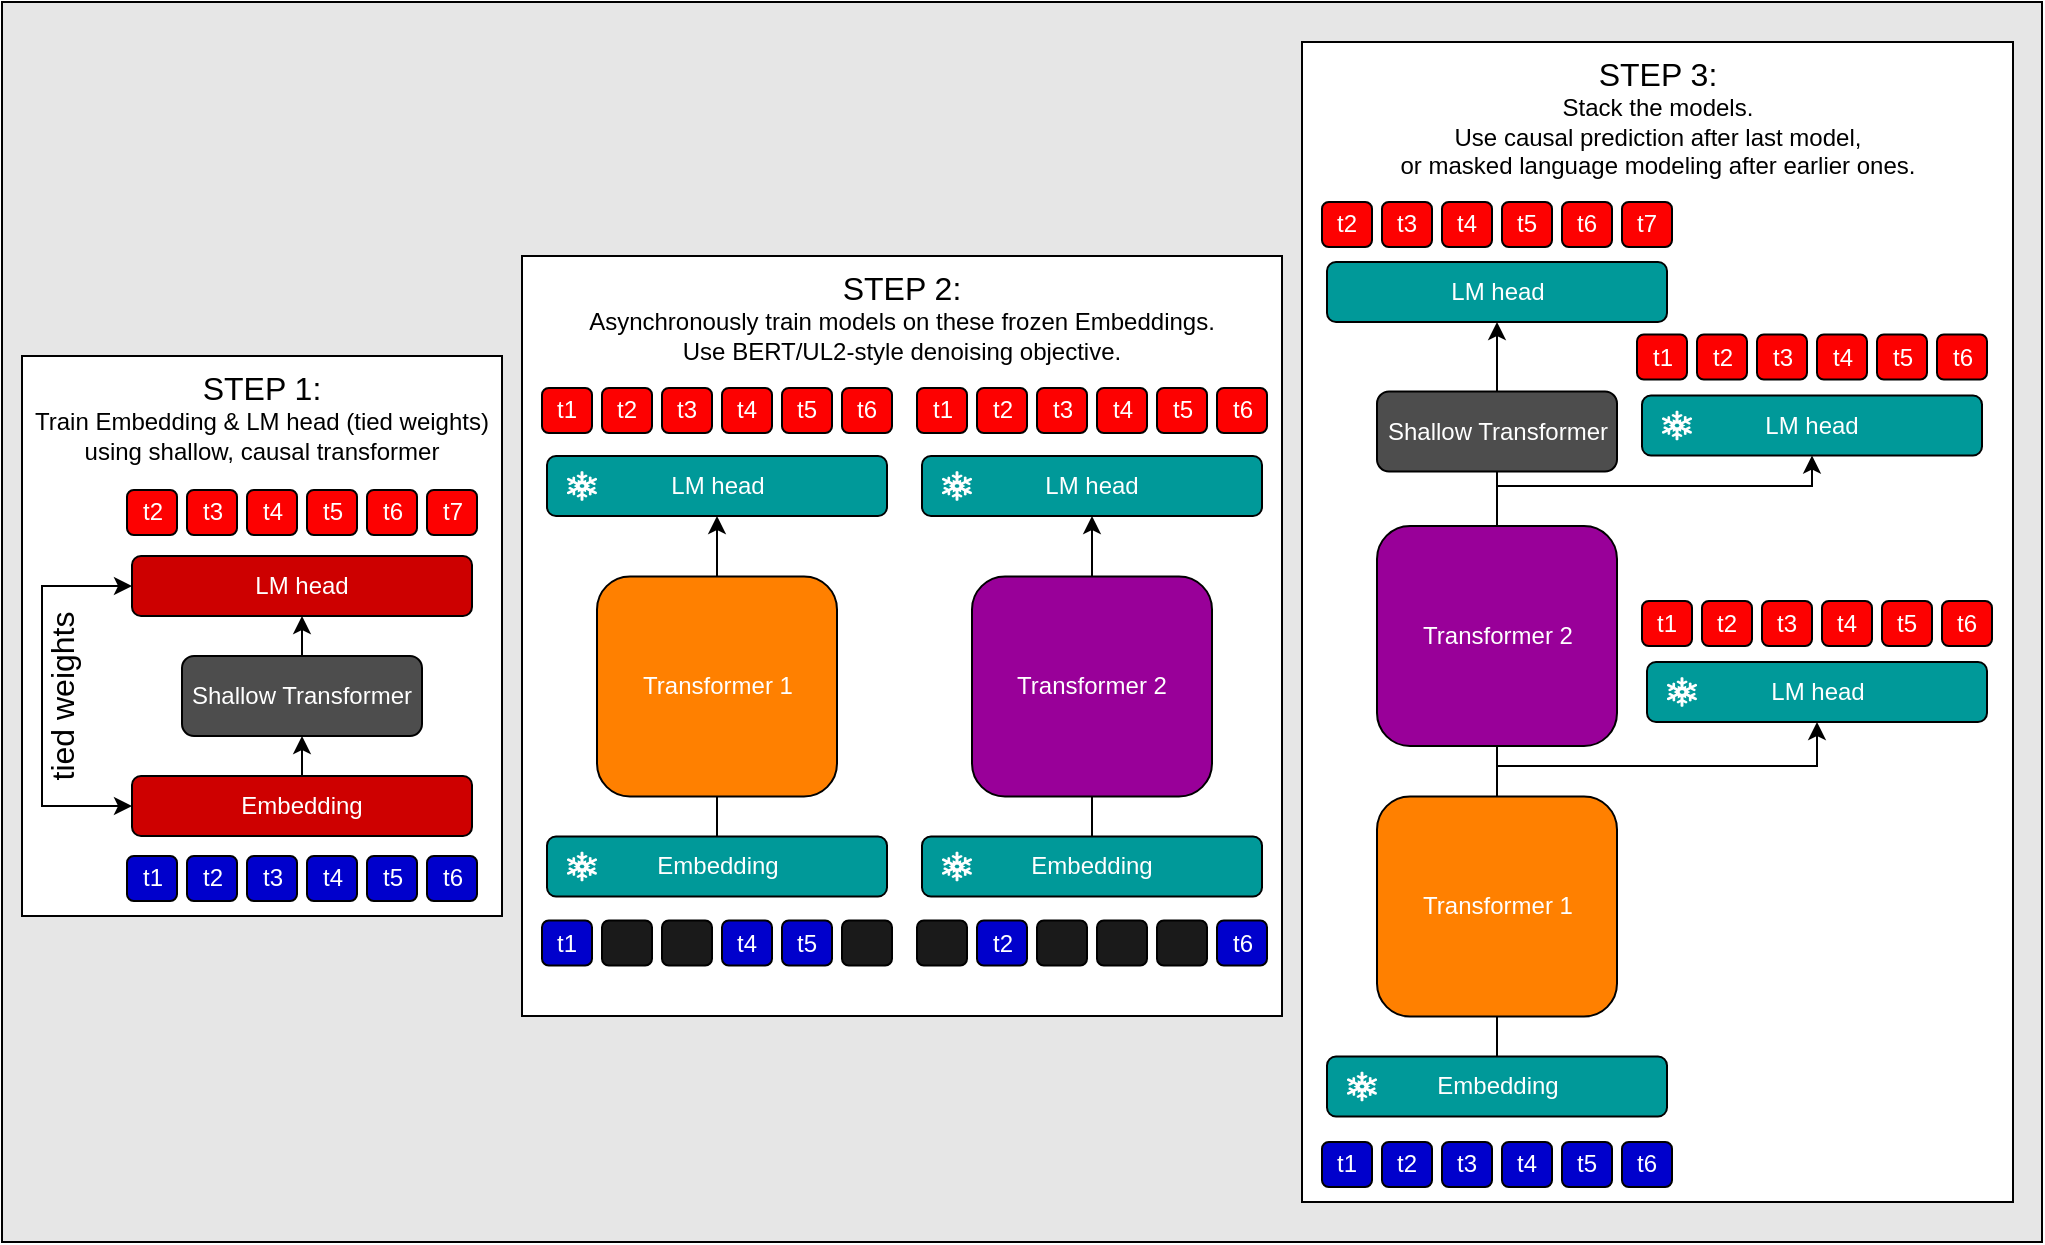 <mxfile version="26.0.7">
  <diagram name="Seite-1" id="cMu12UTUHUqs-usWebE3">
    <mxGraphModel dx="1908" dy="1348" grid="1" gridSize="10" guides="1" tooltips="1" connect="1" arrows="1" fold="1" page="1" pageScale="1" pageWidth="827" pageHeight="1169" math="0" shadow="0">
      <root>
        <mxCell id="0" />
        <mxCell id="1" parent="0" />
        <mxCell id="xzsMohgyKiFTP4IFyMZj-1" value="" style="rounded=0;whiteSpace=wrap;html=1;fillColor=light-dark(#e6e6e6, #ededed);" vertex="1" parent="1">
          <mxGeometry x="20" y="10" width="1020" height="620" as="geometry" />
        </mxCell>
        <mxCell id="xzsMohgyKiFTP4IFyMZj-2" value="&lt;font style=&quot;font-size: 16px;&quot;&gt;STEP 3:&lt;/font&gt;&lt;div&gt;&lt;span style=&quot;background-color: transparent; color: light-dark(rgb(0, 0, 0), rgb(255, 255, 255));&quot;&gt;Stack the models.&lt;/span&gt;&lt;/div&gt;&lt;div&gt;&lt;span style=&quot;background-color: transparent; color: light-dark(rgb(0, 0, 0), rgb(255, 255, 255));&quot;&gt;Use causal prediction after last model,&lt;/span&gt;&lt;/div&gt;&lt;div&gt;&lt;span style=&quot;background-color: transparent; color: light-dark(rgb(0, 0, 0), rgb(255, 255, 255));&quot;&gt;or masked language modeling after earlier ones.&lt;/span&gt;&lt;br&gt;&lt;/div&gt;" style="rounded=0;whiteSpace=wrap;html=1;fillColor=#FFFFFF;verticalAlign=top;" vertex="1" parent="1">
          <mxGeometry x="670" y="30" width="355.5" height="580" as="geometry" />
        </mxCell>
        <mxCell id="xzsMohgyKiFTP4IFyMZj-3" value="&lt;font style=&quot;font-size: 16px;&quot;&gt;STEP 2:&lt;/font&gt;&lt;div&gt;Asynchronously train models on these frozen Embeddings.&lt;/div&gt;&lt;div&gt;Use BERT/UL2-style denoising objective.&lt;/div&gt;" style="rounded=0;whiteSpace=wrap;html=1;fillColor=#FFFFFF;verticalAlign=top;" vertex="1" parent="1">
          <mxGeometry x="280" y="137" width="380" height="380" as="geometry" />
        </mxCell>
        <mxCell id="xzsMohgyKiFTP4IFyMZj-4" value="&lt;font style=&quot;font-size: 16px;&quot;&gt;STEP 1:&lt;/font&gt;&lt;div&gt;Train Embedding &amp;amp; LM head (tied weights)&lt;/div&gt;&lt;div&gt;using shallow, causal transformer&lt;/div&gt;" style="rounded=0;whiteSpace=wrap;html=1;fillColor=#FFFFFF;verticalAlign=top;" vertex="1" parent="1">
          <mxGeometry x="30" y="187" width="240" height="280" as="geometry" />
        </mxCell>
        <mxCell id="xzsMohgyKiFTP4IFyMZj-5" style="edgeStyle=orthogonalEdgeStyle;rounded=0;orthogonalLoop=1;jettySize=auto;html=1;exitX=0.5;exitY=0;exitDx=0;exitDy=0;entryX=0.5;entryY=1;entryDx=0;entryDy=0;" edge="1" parent="1" source="xzsMohgyKiFTP4IFyMZj-27" target="xzsMohgyKiFTP4IFyMZj-31">
          <mxGeometry relative="1" as="geometry" />
        </mxCell>
        <mxCell id="xzsMohgyKiFTP4IFyMZj-6" style="edgeStyle=orthogonalEdgeStyle;rounded=0;orthogonalLoop=1;jettySize=auto;html=1;exitX=0.5;exitY=0;exitDx=0;exitDy=0;entryX=0.5;entryY=1;entryDx=0;entryDy=0;" edge="1" parent="1" source="xzsMohgyKiFTP4IFyMZj-7" target="xzsMohgyKiFTP4IFyMZj-12">
          <mxGeometry relative="1" as="geometry" />
        </mxCell>
        <mxCell id="xzsMohgyKiFTP4IFyMZj-7" value="Embedding" style="rounded=1;whiteSpace=wrap;html=1;fillColor=light-dark(#ce0000, #ffa3a3);fontColor=#FFFFFF;" vertex="1" parent="1">
          <mxGeometry x="85" y="397" width="170" height="30" as="geometry" />
        </mxCell>
        <mxCell id="xzsMohgyKiFTP4IFyMZj-8" value="LM head" style="rounded=1;whiteSpace=wrap;html=1;fillColor=light-dark(#cd0000, #ffa3a3);fontColor=#FFFFFF;" vertex="1" parent="1">
          <mxGeometry x="85" y="287" width="170" height="30" as="geometry" />
        </mxCell>
        <mxCell id="xzsMohgyKiFTP4IFyMZj-9" value="" style="endArrow=classic;startArrow=classic;html=1;rounded=0;entryX=0;entryY=0.5;entryDx=0;entryDy=0;exitX=0;exitY=0.5;exitDx=0;exitDy=0;" edge="1" parent="1" source="xzsMohgyKiFTP4IFyMZj-7" target="xzsMohgyKiFTP4IFyMZj-8">
          <mxGeometry width="50" height="50" relative="1" as="geometry">
            <mxPoint x="190" y="367" as="sourcePoint" />
            <mxPoint x="240" y="317" as="targetPoint" />
            <Array as="points">
              <mxPoint x="40" y="412" />
              <mxPoint x="40" y="302" />
            </Array>
          </mxGeometry>
        </mxCell>
        <mxCell id="xzsMohgyKiFTP4IFyMZj-10" value="&lt;font style=&quot;font-size: 16px;&quot;&gt;tied weights&lt;/font&gt;" style="edgeLabel;html=1;align=center;verticalAlign=middle;resizable=0;points=[];rotation=-90;labelBackgroundColor=none;" vertex="1" connectable="0" parent="xzsMohgyKiFTP4IFyMZj-9">
          <mxGeometry x="-0.035" y="-1" relative="1" as="geometry">
            <mxPoint x="9" y="-3" as="offset" />
          </mxGeometry>
        </mxCell>
        <mxCell id="xzsMohgyKiFTP4IFyMZj-11" style="edgeStyle=orthogonalEdgeStyle;rounded=0;orthogonalLoop=1;jettySize=auto;html=1;exitX=0.5;exitY=0;exitDx=0;exitDy=0;entryX=0.5;entryY=1;entryDx=0;entryDy=0;" edge="1" parent="1" source="xzsMohgyKiFTP4IFyMZj-12" target="xzsMohgyKiFTP4IFyMZj-8">
          <mxGeometry relative="1" as="geometry" />
        </mxCell>
        <mxCell id="xzsMohgyKiFTP4IFyMZj-12" value="Shallow Transformer" style="rounded=1;whiteSpace=wrap;html=1;fillColor=#4D4D4D;fontColor=#FFFFFF;" vertex="1" parent="1">
          <mxGeometry x="110" y="337" width="120" height="40" as="geometry" />
        </mxCell>
        <mxCell id="xzsMohgyKiFTP4IFyMZj-13" value="Embedding" style="rounded=1;whiteSpace=wrap;html=1;fillColor=#009999;fontColor=#FFFFFF;" vertex="1" parent="1">
          <mxGeometry x="292.5" y="427.25" width="170" height="30" as="geometry" />
        </mxCell>
        <mxCell id="xzsMohgyKiFTP4IFyMZj-14" value="LM head" style="rounded=1;whiteSpace=wrap;html=1;fillColor=#009999;fontColor=#FFFFFF;" vertex="1" parent="1">
          <mxGeometry x="292.5" y="237" width="170" height="30" as="geometry" />
        </mxCell>
        <mxCell id="xzsMohgyKiFTP4IFyMZj-15" style="edgeStyle=orthogonalEdgeStyle;rounded=0;orthogonalLoop=1;jettySize=auto;html=1;entryX=0.5;entryY=1;entryDx=0;entryDy=0;" edge="1" parent="1" source="xzsMohgyKiFTP4IFyMZj-13" target="xzsMohgyKiFTP4IFyMZj-14">
          <mxGeometry relative="1" as="geometry" />
        </mxCell>
        <mxCell id="xzsMohgyKiFTP4IFyMZj-16" value="Transformer 1" style="rounded=1;whiteSpace=wrap;html=1;fillColor=#FF8000;fontColor=#FFFFFF;" vertex="1" parent="1">
          <mxGeometry x="317.5" y="297.25" width="120" height="110" as="geometry" />
        </mxCell>
        <mxCell id="xzsMohgyKiFTP4IFyMZj-17" value="" style="shape=mxgraph.signs.nature.snowflake;html=1;pointerEvents=1;fillColor=#FFFFFF;strokeColor=none;verticalLabelPosition=bottom;verticalAlign=top;align=center;" vertex="1" parent="1">
          <mxGeometry x="302.5" y="434.75" width="15" height="15" as="geometry" />
        </mxCell>
        <mxCell id="xzsMohgyKiFTP4IFyMZj-18" value="" style="shape=mxgraph.signs.nature.snowflake;html=1;pointerEvents=1;fillColor=#FFFFFF;strokeColor=none;verticalLabelPosition=bottom;verticalAlign=top;align=center;" vertex="1" parent="1">
          <mxGeometry x="302.5" y="244.5" width="15" height="15" as="geometry" />
        </mxCell>
        <mxCell id="xzsMohgyKiFTP4IFyMZj-19" value="Embedding" style="rounded=1;whiteSpace=wrap;html=1;fillColor=#009999;fontColor=#FFFFFF;" vertex="1" parent="1">
          <mxGeometry x="480" y="427.25" width="170" height="30" as="geometry" />
        </mxCell>
        <mxCell id="xzsMohgyKiFTP4IFyMZj-20" value="LM head" style="rounded=1;whiteSpace=wrap;html=1;fillColor=#009999;fontColor=#FFFFFF;" vertex="1" parent="1">
          <mxGeometry x="480" y="237" width="170" height="30" as="geometry" />
        </mxCell>
        <mxCell id="xzsMohgyKiFTP4IFyMZj-21" style="edgeStyle=orthogonalEdgeStyle;rounded=0;orthogonalLoop=1;jettySize=auto;html=1;exitX=0.5;exitY=0;exitDx=0;exitDy=0;entryX=0.5;entryY=1;entryDx=0;entryDy=0;" edge="1" parent="1" source="xzsMohgyKiFTP4IFyMZj-19" target="xzsMohgyKiFTP4IFyMZj-20">
          <mxGeometry relative="1" as="geometry" />
        </mxCell>
        <mxCell id="xzsMohgyKiFTP4IFyMZj-22" value="Transformer 2" style="rounded=1;whiteSpace=wrap;html=1;fillColor=#990099;fontColor=#FFFFFF;" vertex="1" parent="1">
          <mxGeometry x="505" y="297.25" width="120" height="110" as="geometry" />
        </mxCell>
        <mxCell id="xzsMohgyKiFTP4IFyMZj-23" value="" style="shape=mxgraph.signs.nature.snowflake;html=1;pointerEvents=1;fillColor=#FFFFFF;strokeColor=none;verticalLabelPosition=bottom;verticalAlign=top;align=center;" vertex="1" parent="1">
          <mxGeometry x="490" y="434.75" width="15" height="15" as="geometry" />
        </mxCell>
        <mxCell id="xzsMohgyKiFTP4IFyMZj-24" value="" style="shape=mxgraph.signs.nature.snowflake;html=1;pointerEvents=1;fillColor=#FFFFFF;strokeColor=none;verticalLabelPosition=bottom;verticalAlign=top;align=center;" vertex="1" parent="1">
          <mxGeometry x="490" y="244.5" width="15" height="15" as="geometry" />
        </mxCell>
        <mxCell id="xzsMohgyKiFTP4IFyMZj-27" value="Embedding" style="rounded=1;whiteSpace=wrap;html=1;fillColor=#009999;fontColor=#FFFFFF;" vertex="1" parent="1">
          <mxGeometry x="682.5" y="537.25" width="170" height="30" as="geometry" />
        </mxCell>
        <mxCell id="xzsMohgyKiFTP4IFyMZj-28" style="edgeStyle=orthogonalEdgeStyle;rounded=0;orthogonalLoop=1;jettySize=auto;html=1;exitX=0.5;exitY=0;exitDx=0;exitDy=0;entryX=0.5;entryY=1;entryDx=0;entryDy=0;" edge="1" parent="1" source="xzsMohgyKiFTP4IFyMZj-29" target="xzsMohgyKiFTP4IFyMZj-35">
          <mxGeometry relative="1" as="geometry">
            <Array as="points">
              <mxPoint x="767.5" y="392" />
              <mxPoint x="927.5" y="392" />
            </Array>
          </mxGeometry>
        </mxCell>
        <mxCell id="xzsMohgyKiFTP4IFyMZj-29" value="Transformer 1" style="rounded=1;whiteSpace=wrap;html=1;fillColor=#FF8000;fontColor=#FFFFFF;" vertex="1" parent="1">
          <mxGeometry x="707.5" y="407.25" width="120" height="110" as="geometry" />
        </mxCell>
        <mxCell id="xzsMohgyKiFTP4IFyMZj-30" value="" style="shape=mxgraph.signs.nature.snowflake;html=1;pointerEvents=1;fillColor=#FFFFFF;strokeColor=none;verticalLabelPosition=bottom;verticalAlign=top;align=center;" vertex="1" parent="1">
          <mxGeometry x="692.5" y="544.75" width="15" height="15" as="geometry" />
        </mxCell>
        <mxCell id="xzsMohgyKiFTP4IFyMZj-31" value="LM head" style="rounded=1;whiteSpace=wrap;html=1;fillColor=#009999;fontColor=#FFFFFF;" vertex="1" parent="1">
          <mxGeometry x="682.5" y="140" width="170" height="30" as="geometry" />
        </mxCell>
        <mxCell id="xzsMohgyKiFTP4IFyMZj-95" style="edgeStyle=orthogonalEdgeStyle;rounded=0;orthogonalLoop=1;jettySize=auto;html=1;exitX=0.5;exitY=0;exitDx=0;exitDy=0;entryX=0.5;entryY=1;entryDx=0;entryDy=0;" edge="1" parent="1" source="xzsMohgyKiFTP4IFyMZj-32" target="xzsMohgyKiFTP4IFyMZj-87">
          <mxGeometry relative="1" as="geometry">
            <Array as="points">
              <mxPoint x="768" y="252" />
              <mxPoint x="925" y="252" />
            </Array>
          </mxGeometry>
        </mxCell>
        <mxCell id="xzsMohgyKiFTP4IFyMZj-32" value="Transformer 2" style="rounded=1;whiteSpace=wrap;html=1;fillColor=#990099;fontColor=#FFFFFF;" vertex="1" parent="1">
          <mxGeometry x="707.5" y="272" width="120" height="110" as="geometry" />
        </mxCell>
        <mxCell id="xzsMohgyKiFTP4IFyMZj-33" value="" style="shape=mxgraph.signs.nature.snowflake;html=1;pointerEvents=1;fillColor=#FFFFFF;strokeColor=none;verticalLabelPosition=bottom;verticalAlign=top;align=center;" vertex="1" parent="1">
          <mxGeometry x="692.5" y="229.75" width="15" height="15" as="geometry" />
        </mxCell>
        <mxCell id="xzsMohgyKiFTP4IFyMZj-35" value="LM head" style="rounded=1;whiteSpace=wrap;html=1;fillColor=#009999;fontColor=#FFFFFF;" vertex="1" parent="1">
          <mxGeometry x="842.5" y="340" width="170" height="30" as="geometry" />
        </mxCell>
        <mxCell id="xzsMohgyKiFTP4IFyMZj-36" value="" style="shape=mxgraph.signs.nature.snowflake;html=1;pointerEvents=1;fillColor=#FFFFFF;strokeColor=none;verticalLabelPosition=bottom;verticalAlign=top;align=center;" vertex="1" parent="1">
          <mxGeometry x="852.5" y="347.5" width="15" height="15" as="geometry" />
        </mxCell>
        <mxCell id="xzsMohgyKiFTP4IFyMZj-37" value="t1" style="rounded=1;whiteSpace=wrap;html=1;fillColor=#0000CC;fontColor=#FFFFFF;" vertex="1" parent="1">
          <mxGeometry x="82.5" y="437" width="25" height="22.5" as="geometry" />
        </mxCell>
        <mxCell id="xzsMohgyKiFTP4IFyMZj-38" value="t2" style="rounded=1;whiteSpace=wrap;html=1;fillColor=#0000CC;fontColor=#FFFFFF;" vertex="1" parent="1">
          <mxGeometry x="112.5" y="437" width="25" height="22.5" as="geometry" />
        </mxCell>
        <mxCell id="xzsMohgyKiFTP4IFyMZj-39" value="t3" style="rounded=1;whiteSpace=wrap;html=1;fillColor=#0000CC;fontColor=#FFFFFF;" vertex="1" parent="1">
          <mxGeometry x="142.5" y="437" width="25" height="22.5" as="geometry" />
        </mxCell>
        <mxCell id="xzsMohgyKiFTP4IFyMZj-40" value="t4" style="rounded=1;whiteSpace=wrap;html=1;fillColor=#0000CC;fontColor=#FFFFFF;" vertex="1" parent="1">
          <mxGeometry x="172.5" y="437" width="25" height="22.5" as="geometry" />
        </mxCell>
        <mxCell id="xzsMohgyKiFTP4IFyMZj-41" value="t5" style="rounded=1;whiteSpace=wrap;html=1;fillColor=#0000CC;fontColor=#FFFFFF;" vertex="1" parent="1">
          <mxGeometry x="202.5" y="437" width="25" height="22.5" as="geometry" />
        </mxCell>
        <mxCell id="xzsMohgyKiFTP4IFyMZj-42" value="t6" style="rounded=1;whiteSpace=wrap;html=1;fillColor=#0000CC;fontColor=#FFFFFF;" vertex="1" parent="1">
          <mxGeometry x="232.5" y="437" width="25" height="22.5" as="geometry" />
        </mxCell>
        <mxCell id="xzsMohgyKiFTP4IFyMZj-43" value="t7" style="rounded=1;whiteSpace=wrap;html=1;fillColor=light-dark(#fd0101, #d4d4ff);fontColor=#FFFFFF;" vertex="1" parent="1">
          <mxGeometry x="232.5" y="254" width="25" height="22.5" as="geometry" />
        </mxCell>
        <mxCell id="xzsMohgyKiFTP4IFyMZj-44" value="t2" style="rounded=1;whiteSpace=wrap;html=1;fillColor=light-dark(#fd0101, #d4d4ff);fontColor=#FFFFFF;" vertex="1" parent="1">
          <mxGeometry x="82.5" y="254" width="25" height="22.5" as="geometry" />
        </mxCell>
        <mxCell id="xzsMohgyKiFTP4IFyMZj-45" value="t3" style="rounded=1;whiteSpace=wrap;html=1;fillColor=light-dark(#fd0101, #d4d4ff);fontColor=#FFFFFF;" vertex="1" parent="1">
          <mxGeometry x="112.5" y="254" width="25" height="22.5" as="geometry" />
        </mxCell>
        <mxCell id="xzsMohgyKiFTP4IFyMZj-46" value="t4" style="rounded=1;whiteSpace=wrap;html=1;fillColor=light-dark(#fd0101, #d4d4ff);fontColor=#FFFFFF;" vertex="1" parent="1">
          <mxGeometry x="142.5" y="254" width="25" height="22.5" as="geometry" />
        </mxCell>
        <mxCell id="xzsMohgyKiFTP4IFyMZj-47" value="t5" style="rounded=1;whiteSpace=wrap;html=1;fillColor=light-dark(#fd0101, #d4d4ff);fontColor=#FFFFFF;" vertex="1" parent="1">
          <mxGeometry x="172.5" y="254" width="25" height="22.5" as="geometry" />
        </mxCell>
        <mxCell id="xzsMohgyKiFTP4IFyMZj-48" value="t6" style="rounded=1;whiteSpace=wrap;html=1;fillColor=light-dark(#fd0101, #d4d4ff);fontColor=#FFFFFF;" vertex="1" parent="1">
          <mxGeometry x="202.5" y="254" width="25" height="22.5" as="geometry" />
        </mxCell>
        <mxCell id="xzsMohgyKiFTP4IFyMZj-49" value="t1" style="rounded=1;whiteSpace=wrap;html=1;fillColor=#0000CC;fontColor=#FFFFFF;" vertex="1" parent="1">
          <mxGeometry x="290" y="469.25" width="25" height="22.5" as="geometry" />
        </mxCell>
        <mxCell id="xzsMohgyKiFTP4IFyMZj-50" value="" style="rounded=1;whiteSpace=wrap;html=1;fillColor=#1A1A1A;fontColor=#FFFFFF;" vertex="1" parent="1">
          <mxGeometry x="320" y="469.25" width="25" height="22.5" as="geometry" />
        </mxCell>
        <mxCell id="xzsMohgyKiFTP4IFyMZj-51" value="" style="rounded=1;whiteSpace=wrap;html=1;fillColor=#1A1A1A;fontColor=#FFFFFF;" vertex="1" parent="1">
          <mxGeometry x="350" y="469.25" width="25" height="22.5" as="geometry" />
        </mxCell>
        <mxCell id="xzsMohgyKiFTP4IFyMZj-52" value="t4" style="rounded=1;whiteSpace=wrap;html=1;fillColor=#0000CC;fontColor=#FFFFFF;" vertex="1" parent="1">
          <mxGeometry x="380" y="469.25" width="25" height="22.5" as="geometry" />
        </mxCell>
        <mxCell id="xzsMohgyKiFTP4IFyMZj-53" value="t5" style="rounded=1;whiteSpace=wrap;html=1;fillColor=#0000CC;fontColor=#FFFFFF;" vertex="1" parent="1">
          <mxGeometry x="410" y="469.25" width="25" height="22.5" as="geometry" />
        </mxCell>
        <mxCell id="xzsMohgyKiFTP4IFyMZj-54" value="" style="rounded=1;whiteSpace=wrap;html=1;fillColor=#1A1A1A;fontColor=#FFFFFF;" vertex="1" parent="1">
          <mxGeometry x="440" y="469.25" width="25" height="22.5" as="geometry" />
        </mxCell>
        <mxCell id="xzsMohgyKiFTP4IFyMZj-55" value="" style="rounded=1;whiteSpace=wrap;html=1;fillColor=#1A1A1A;fontColor=#FFFFFF;" vertex="1" parent="1">
          <mxGeometry x="477.5" y="469.25" width="25" height="22.5" as="geometry" />
        </mxCell>
        <mxCell id="xzsMohgyKiFTP4IFyMZj-56" value="t2" style="rounded=1;whiteSpace=wrap;html=1;fillColor=#0000CC;fontColor=#FFFFFF;" vertex="1" parent="1">
          <mxGeometry x="507.5" y="469.25" width="25" height="22.5" as="geometry" />
        </mxCell>
        <mxCell id="xzsMohgyKiFTP4IFyMZj-57" value="" style="rounded=1;whiteSpace=wrap;html=1;fillColor=#1A1A1A;fontColor=#FFFFFF;" vertex="1" parent="1">
          <mxGeometry x="537.5" y="469.25" width="25" height="22.5" as="geometry" />
        </mxCell>
        <mxCell id="xzsMohgyKiFTP4IFyMZj-58" value="" style="rounded=1;whiteSpace=wrap;html=1;fillColor=#1A1A1A;fontColor=#FFFFFF;" vertex="1" parent="1">
          <mxGeometry x="567.5" y="469.25" width="25" height="22.5" as="geometry" />
        </mxCell>
        <mxCell id="xzsMohgyKiFTP4IFyMZj-59" value="" style="rounded=1;whiteSpace=wrap;html=1;fillColor=#1A1A1A;fontColor=#FFFFFF;" vertex="1" parent="1">
          <mxGeometry x="597.5" y="469.25" width="25" height="22.5" as="geometry" />
        </mxCell>
        <mxCell id="xzsMohgyKiFTP4IFyMZj-60" value="t6" style="rounded=1;whiteSpace=wrap;html=1;fillColor=#0000CC;fontColor=#FFFFFF;" vertex="1" parent="1">
          <mxGeometry x="627.5" y="469.25" width="25" height="22.5" as="geometry" />
        </mxCell>
        <mxCell id="xzsMohgyKiFTP4IFyMZj-61" value="t6" style="rounded=1;whiteSpace=wrap;html=1;fillColor=light-dark(#fd0101, #d4d4ff);fontColor=#FFFFFF;" vertex="1" parent="1">
          <mxGeometry x="440" y="203" width="25" height="22.5" as="geometry" />
        </mxCell>
        <mxCell id="xzsMohgyKiFTP4IFyMZj-62" value="t1" style="rounded=1;whiteSpace=wrap;html=1;fillColor=light-dark(#fd0101, #d4d4ff);fontColor=#FFFFFF;" vertex="1" parent="1">
          <mxGeometry x="290" y="203" width="25" height="22.5" as="geometry" />
        </mxCell>
        <mxCell id="xzsMohgyKiFTP4IFyMZj-63" value="t2" style="rounded=1;whiteSpace=wrap;html=1;fillColor=light-dark(#fd0101, #d4d4ff);fontColor=#FFFFFF;" vertex="1" parent="1">
          <mxGeometry x="320" y="203" width="25" height="22.5" as="geometry" />
        </mxCell>
        <mxCell id="xzsMohgyKiFTP4IFyMZj-64" value="t3" style="rounded=1;whiteSpace=wrap;html=1;fillColor=light-dark(#fd0101, #d4d4ff);fontColor=#FFFFFF;" vertex="1" parent="1">
          <mxGeometry x="350" y="203" width="25" height="22.5" as="geometry" />
        </mxCell>
        <mxCell id="xzsMohgyKiFTP4IFyMZj-65" value="t4" style="rounded=1;whiteSpace=wrap;html=1;fillColor=light-dark(#fd0101, #d4d4ff);fontColor=#FFFFFF;" vertex="1" parent="1">
          <mxGeometry x="380" y="203" width="25" height="22.5" as="geometry" />
        </mxCell>
        <mxCell id="xzsMohgyKiFTP4IFyMZj-66" value="t5" style="rounded=1;whiteSpace=wrap;html=1;fillColor=light-dark(#fd0101, #d4d4ff);fontColor=#FFFFFF;" vertex="1" parent="1">
          <mxGeometry x="410" y="203" width="25" height="22.5" as="geometry" />
        </mxCell>
        <mxCell id="xzsMohgyKiFTP4IFyMZj-67" value="t6" style="rounded=1;whiteSpace=wrap;html=1;fillColor=light-dark(#fd0101, #d4d4ff);fontColor=#FFFFFF;" vertex="1" parent="1">
          <mxGeometry x="627.5" y="203" width="25" height="22.5" as="geometry" />
        </mxCell>
        <mxCell id="xzsMohgyKiFTP4IFyMZj-68" value="t1" style="rounded=1;whiteSpace=wrap;html=1;fillColor=light-dark(#fd0101, #d4d4ff);fontColor=#FFFFFF;" vertex="1" parent="1">
          <mxGeometry x="477.5" y="203" width="25" height="22.5" as="geometry" />
        </mxCell>
        <mxCell id="xzsMohgyKiFTP4IFyMZj-69" value="t2" style="rounded=1;whiteSpace=wrap;html=1;fillColor=light-dark(#fd0101, #d4d4ff);fontColor=#FFFFFF;" vertex="1" parent="1">
          <mxGeometry x="507.5" y="203" width="25" height="22.5" as="geometry" />
        </mxCell>
        <mxCell id="xzsMohgyKiFTP4IFyMZj-70" value="t3" style="rounded=1;whiteSpace=wrap;html=1;fillColor=light-dark(#fd0101, #d4d4ff);fontColor=#FFFFFF;" vertex="1" parent="1">
          <mxGeometry x="537.5" y="203" width="25" height="22.5" as="geometry" />
        </mxCell>
        <mxCell id="xzsMohgyKiFTP4IFyMZj-71" value="t4" style="rounded=1;whiteSpace=wrap;html=1;fillColor=light-dark(#fd0101, #d4d4ff);fontColor=#FFFFFF;" vertex="1" parent="1">
          <mxGeometry x="567.5" y="203" width="25" height="22.5" as="geometry" />
        </mxCell>
        <mxCell id="xzsMohgyKiFTP4IFyMZj-72" value="t5" style="rounded=1;whiteSpace=wrap;html=1;fillColor=light-dark(#fd0101, #d4d4ff);fontColor=#FFFFFF;" vertex="1" parent="1">
          <mxGeometry x="597.5" y="203" width="25" height="22.5" as="geometry" />
        </mxCell>
        <mxCell id="xzsMohgyKiFTP4IFyMZj-73" value="t6" style="rounded=1;whiteSpace=wrap;html=1;fillColor=light-dark(#fd0101, #d4d4ff);fontColor=#FFFFFF;" vertex="1" parent="1">
          <mxGeometry x="990" y="309.5" width="25" height="22.5" as="geometry" />
        </mxCell>
        <mxCell id="xzsMohgyKiFTP4IFyMZj-74" value="t1" style="rounded=1;whiteSpace=wrap;html=1;fillColor=light-dark(#fd0101, #d4d4ff);fontColor=#FFFFFF;" vertex="1" parent="1">
          <mxGeometry x="840" y="309.5" width="25" height="22.5" as="geometry" />
        </mxCell>
        <mxCell id="xzsMohgyKiFTP4IFyMZj-75" value="t2" style="rounded=1;whiteSpace=wrap;html=1;fillColor=light-dark(#fd0101, #d4d4ff);fontColor=#FFFFFF;" vertex="1" parent="1">
          <mxGeometry x="870" y="309.5" width="25" height="22.5" as="geometry" />
        </mxCell>
        <mxCell id="xzsMohgyKiFTP4IFyMZj-76" value="t3" style="rounded=1;whiteSpace=wrap;html=1;fillColor=light-dark(#fd0101, #d4d4ff);fontColor=#FFFFFF;" vertex="1" parent="1">
          <mxGeometry x="900" y="309.5" width="25" height="22.5" as="geometry" />
        </mxCell>
        <mxCell id="xzsMohgyKiFTP4IFyMZj-77" value="t4" style="rounded=1;whiteSpace=wrap;html=1;fillColor=light-dark(#fd0101, #d4d4ff);fontColor=#FFFFFF;" vertex="1" parent="1">
          <mxGeometry x="930" y="309.5" width="25" height="22.5" as="geometry" />
        </mxCell>
        <mxCell id="xzsMohgyKiFTP4IFyMZj-78" value="t5" style="rounded=1;whiteSpace=wrap;html=1;fillColor=light-dark(#fd0101, #d4d4ff);fontColor=#FFFFFF;" vertex="1" parent="1">
          <mxGeometry x="960" y="309.5" width="25" height="22.5" as="geometry" />
        </mxCell>
        <mxCell id="xzsMohgyKiFTP4IFyMZj-79" value="Shallow Transformer" style="rounded=1;whiteSpace=wrap;html=1;fillColor=#4D4D4D;fontColor=#FFFFFF;" vertex="1" parent="1">
          <mxGeometry x="707.5" y="204.75" width="120" height="40" as="geometry" />
        </mxCell>
        <mxCell id="xzsMohgyKiFTP4IFyMZj-80" value="t7" style="rounded=1;whiteSpace=wrap;html=1;fillColor=light-dark(#fd0101, #d4d4ff);fontColor=#FFFFFF;" vertex="1" parent="1">
          <mxGeometry x="830" y="110" width="25" height="22.5" as="geometry" />
        </mxCell>
        <mxCell id="xzsMohgyKiFTP4IFyMZj-81" value="t2" style="rounded=1;whiteSpace=wrap;html=1;fillColor=light-dark(#fd0101, #d4d4ff);fontColor=#FFFFFF;" vertex="1" parent="1">
          <mxGeometry x="680" y="110" width="25" height="22.5" as="geometry" />
        </mxCell>
        <mxCell id="xzsMohgyKiFTP4IFyMZj-82" value="t3" style="rounded=1;whiteSpace=wrap;html=1;fillColor=light-dark(#fd0101, #d4d4ff);fontColor=#FFFFFF;" vertex="1" parent="1">
          <mxGeometry x="710" y="110" width="25" height="22.5" as="geometry" />
        </mxCell>
        <mxCell id="xzsMohgyKiFTP4IFyMZj-83" value="t4" style="rounded=1;whiteSpace=wrap;html=1;fillColor=light-dark(#fd0101, #d4d4ff);fontColor=#FFFFFF;" vertex="1" parent="1">
          <mxGeometry x="740" y="110" width="25" height="22.5" as="geometry" />
        </mxCell>
        <mxCell id="xzsMohgyKiFTP4IFyMZj-84" value="t5" style="rounded=1;whiteSpace=wrap;html=1;fillColor=light-dark(#fd0101, #d4d4ff);fontColor=#FFFFFF;" vertex="1" parent="1">
          <mxGeometry x="770" y="110" width="25" height="22.5" as="geometry" />
        </mxCell>
        <mxCell id="xzsMohgyKiFTP4IFyMZj-85" value="t6" style="rounded=1;whiteSpace=wrap;html=1;fillColor=light-dark(#fd0101, #d4d4ff);fontColor=#FFFFFF;" vertex="1" parent="1">
          <mxGeometry x="800" y="110" width="25" height="22.5" as="geometry" />
        </mxCell>
        <mxCell id="xzsMohgyKiFTP4IFyMZj-87" value="LM head" style="rounded=1;whiteSpace=wrap;html=1;fillColor=#009999;fontColor=#FFFFFF;" vertex="1" parent="1">
          <mxGeometry x="840" y="206.75" width="170" height="30" as="geometry" />
        </mxCell>
        <mxCell id="xzsMohgyKiFTP4IFyMZj-88" value="" style="shape=mxgraph.signs.nature.snowflake;html=1;pointerEvents=1;fillColor=#FFFFFF;strokeColor=none;verticalLabelPosition=bottom;verticalAlign=top;align=center;" vertex="1" parent="1">
          <mxGeometry x="850" y="214.25" width="15" height="15" as="geometry" />
        </mxCell>
        <mxCell id="xzsMohgyKiFTP4IFyMZj-89" value="t6" style="rounded=1;whiteSpace=wrap;html=1;fillColor=light-dark(#fd0101, #d4d4ff);fontColor=#FFFFFF;" vertex="1" parent="1">
          <mxGeometry x="987.5" y="176.25" width="25" height="22.5" as="geometry" />
        </mxCell>
        <mxCell id="xzsMohgyKiFTP4IFyMZj-90" value="t1" style="rounded=1;whiteSpace=wrap;html=1;fillColor=light-dark(#fd0101, #d4d4ff);fontColor=#FFFFFF;" vertex="1" parent="1">
          <mxGeometry x="837.5" y="176.25" width="25" height="22.5" as="geometry" />
        </mxCell>
        <mxCell id="xzsMohgyKiFTP4IFyMZj-91" value="t2" style="rounded=1;whiteSpace=wrap;html=1;fillColor=light-dark(#fd0101, #d4d4ff);fontColor=#FFFFFF;" vertex="1" parent="1">
          <mxGeometry x="867.5" y="176.25" width="25" height="22.5" as="geometry" />
        </mxCell>
        <mxCell id="xzsMohgyKiFTP4IFyMZj-92" value="t3" style="rounded=1;whiteSpace=wrap;html=1;fillColor=light-dark(#fd0101, #d4d4ff);fontColor=#FFFFFF;" vertex="1" parent="1">
          <mxGeometry x="897.5" y="176.25" width="25" height="22.5" as="geometry" />
        </mxCell>
        <mxCell id="xzsMohgyKiFTP4IFyMZj-93" value="t4" style="rounded=1;whiteSpace=wrap;html=1;fillColor=light-dark(#fd0101, #d4d4ff);fontColor=#FFFFFF;" vertex="1" parent="1">
          <mxGeometry x="927.5" y="176.25" width="25" height="22.5" as="geometry" />
        </mxCell>
        <mxCell id="xzsMohgyKiFTP4IFyMZj-94" value="t5" style="rounded=1;whiteSpace=wrap;html=1;fillColor=light-dark(#fd0101, #d4d4ff);fontColor=#FFFFFF;" vertex="1" parent="1">
          <mxGeometry x="957.5" y="176.25" width="25" height="22.5" as="geometry" />
        </mxCell>
        <mxCell id="xzsMohgyKiFTP4IFyMZj-96" value="t1" style="rounded=1;whiteSpace=wrap;html=1;fillColor=#0000CC;fontColor=#FFFFFF;" vertex="1" parent="1">
          <mxGeometry x="680" y="580" width="25" height="22.5" as="geometry" />
        </mxCell>
        <mxCell id="xzsMohgyKiFTP4IFyMZj-97" value="t2" style="rounded=1;whiteSpace=wrap;html=1;fillColor=#0000CC;fontColor=#FFFFFF;" vertex="1" parent="1">
          <mxGeometry x="710" y="580" width="25" height="22.5" as="geometry" />
        </mxCell>
        <mxCell id="xzsMohgyKiFTP4IFyMZj-98" value="t3" style="rounded=1;whiteSpace=wrap;html=1;fillColor=#0000CC;fontColor=#FFFFFF;" vertex="1" parent="1">
          <mxGeometry x="740" y="580" width="25" height="22.5" as="geometry" />
        </mxCell>
        <mxCell id="xzsMohgyKiFTP4IFyMZj-99" value="t4" style="rounded=1;whiteSpace=wrap;html=1;fillColor=#0000CC;fontColor=#FFFFFF;" vertex="1" parent="1">
          <mxGeometry x="770" y="580" width="25" height="22.5" as="geometry" />
        </mxCell>
        <mxCell id="xzsMohgyKiFTP4IFyMZj-100" value="t5" style="rounded=1;whiteSpace=wrap;html=1;fillColor=#0000CC;fontColor=#FFFFFF;" vertex="1" parent="1">
          <mxGeometry x="800" y="580" width="25" height="22.5" as="geometry" />
        </mxCell>
        <mxCell id="xzsMohgyKiFTP4IFyMZj-101" value="t6" style="rounded=1;whiteSpace=wrap;html=1;fillColor=#0000CC;fontColor=#FFFFFF;" vertex="1" parent="1">
          <mxGeometry x="830" y="580" width="25" height="22.5" as="geometry" />
        </mxCell>
      </root>
    </mxGraphModel>
  </diagram>
</mxfile>
